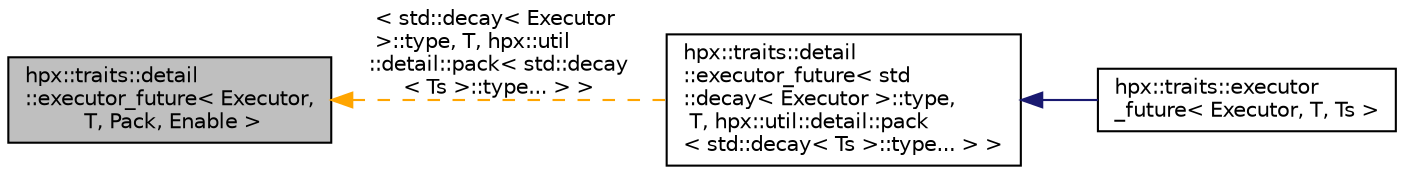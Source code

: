 digraph "hpx::traits::detail::executor_future&lt; Executor, T, Pack, Enable &gt;"
{
  edge [fontname="Helvetica",fontsize="10",labelfontname="Helvetica",labelfontsize="10"];
  node [fontname="Helvetica",fontsize="10",shape=record];
  rankdir="LR";
  Node0 [label="hpx::traits::detail\l::executor_future\< Executor,\l T, Pack, Enable \>",height=0.2,width=0.4,color="black", fillcolor="grey75", style="filled", fontcolor="black"];
  Node0 -> Node1 [dir="back",color="orange",fontsize="10",style="dashed",label=" \< std::decay\< Executor\l \>::type, T, hpx::util\l::detail::pack\< std::decay\l\< Ts \>::type... \> \>" ,fontname="Helvetica"];
  Node1 [label="hpx::traits::detail\l::executor_future\< std\l::decay\< Executor \>::type,\l T, hpx::util::detail::pack\l\< std::decay\< Ts \>::type... \> \>",height=0.2,width=0.4,color="black", fillcolor="white", style="filled",URL="$d6/da4/structhpx_1_1traits_1_1detail_1_1executor__future.html"];
  Node1 -> Node2 [dir="back",color="midnightblue",fontsize="10",style="solid",fontname="Helvetica"];
  Node2 [label="hpx::traits::executor\l_future\< Executor, T, Ts \>",height=0.2,width=0.4,color="black", fillcolor="white", style="filled",URL="$d8/d94/structhpx_1_1traits_1_1executor__future.html"];
}
